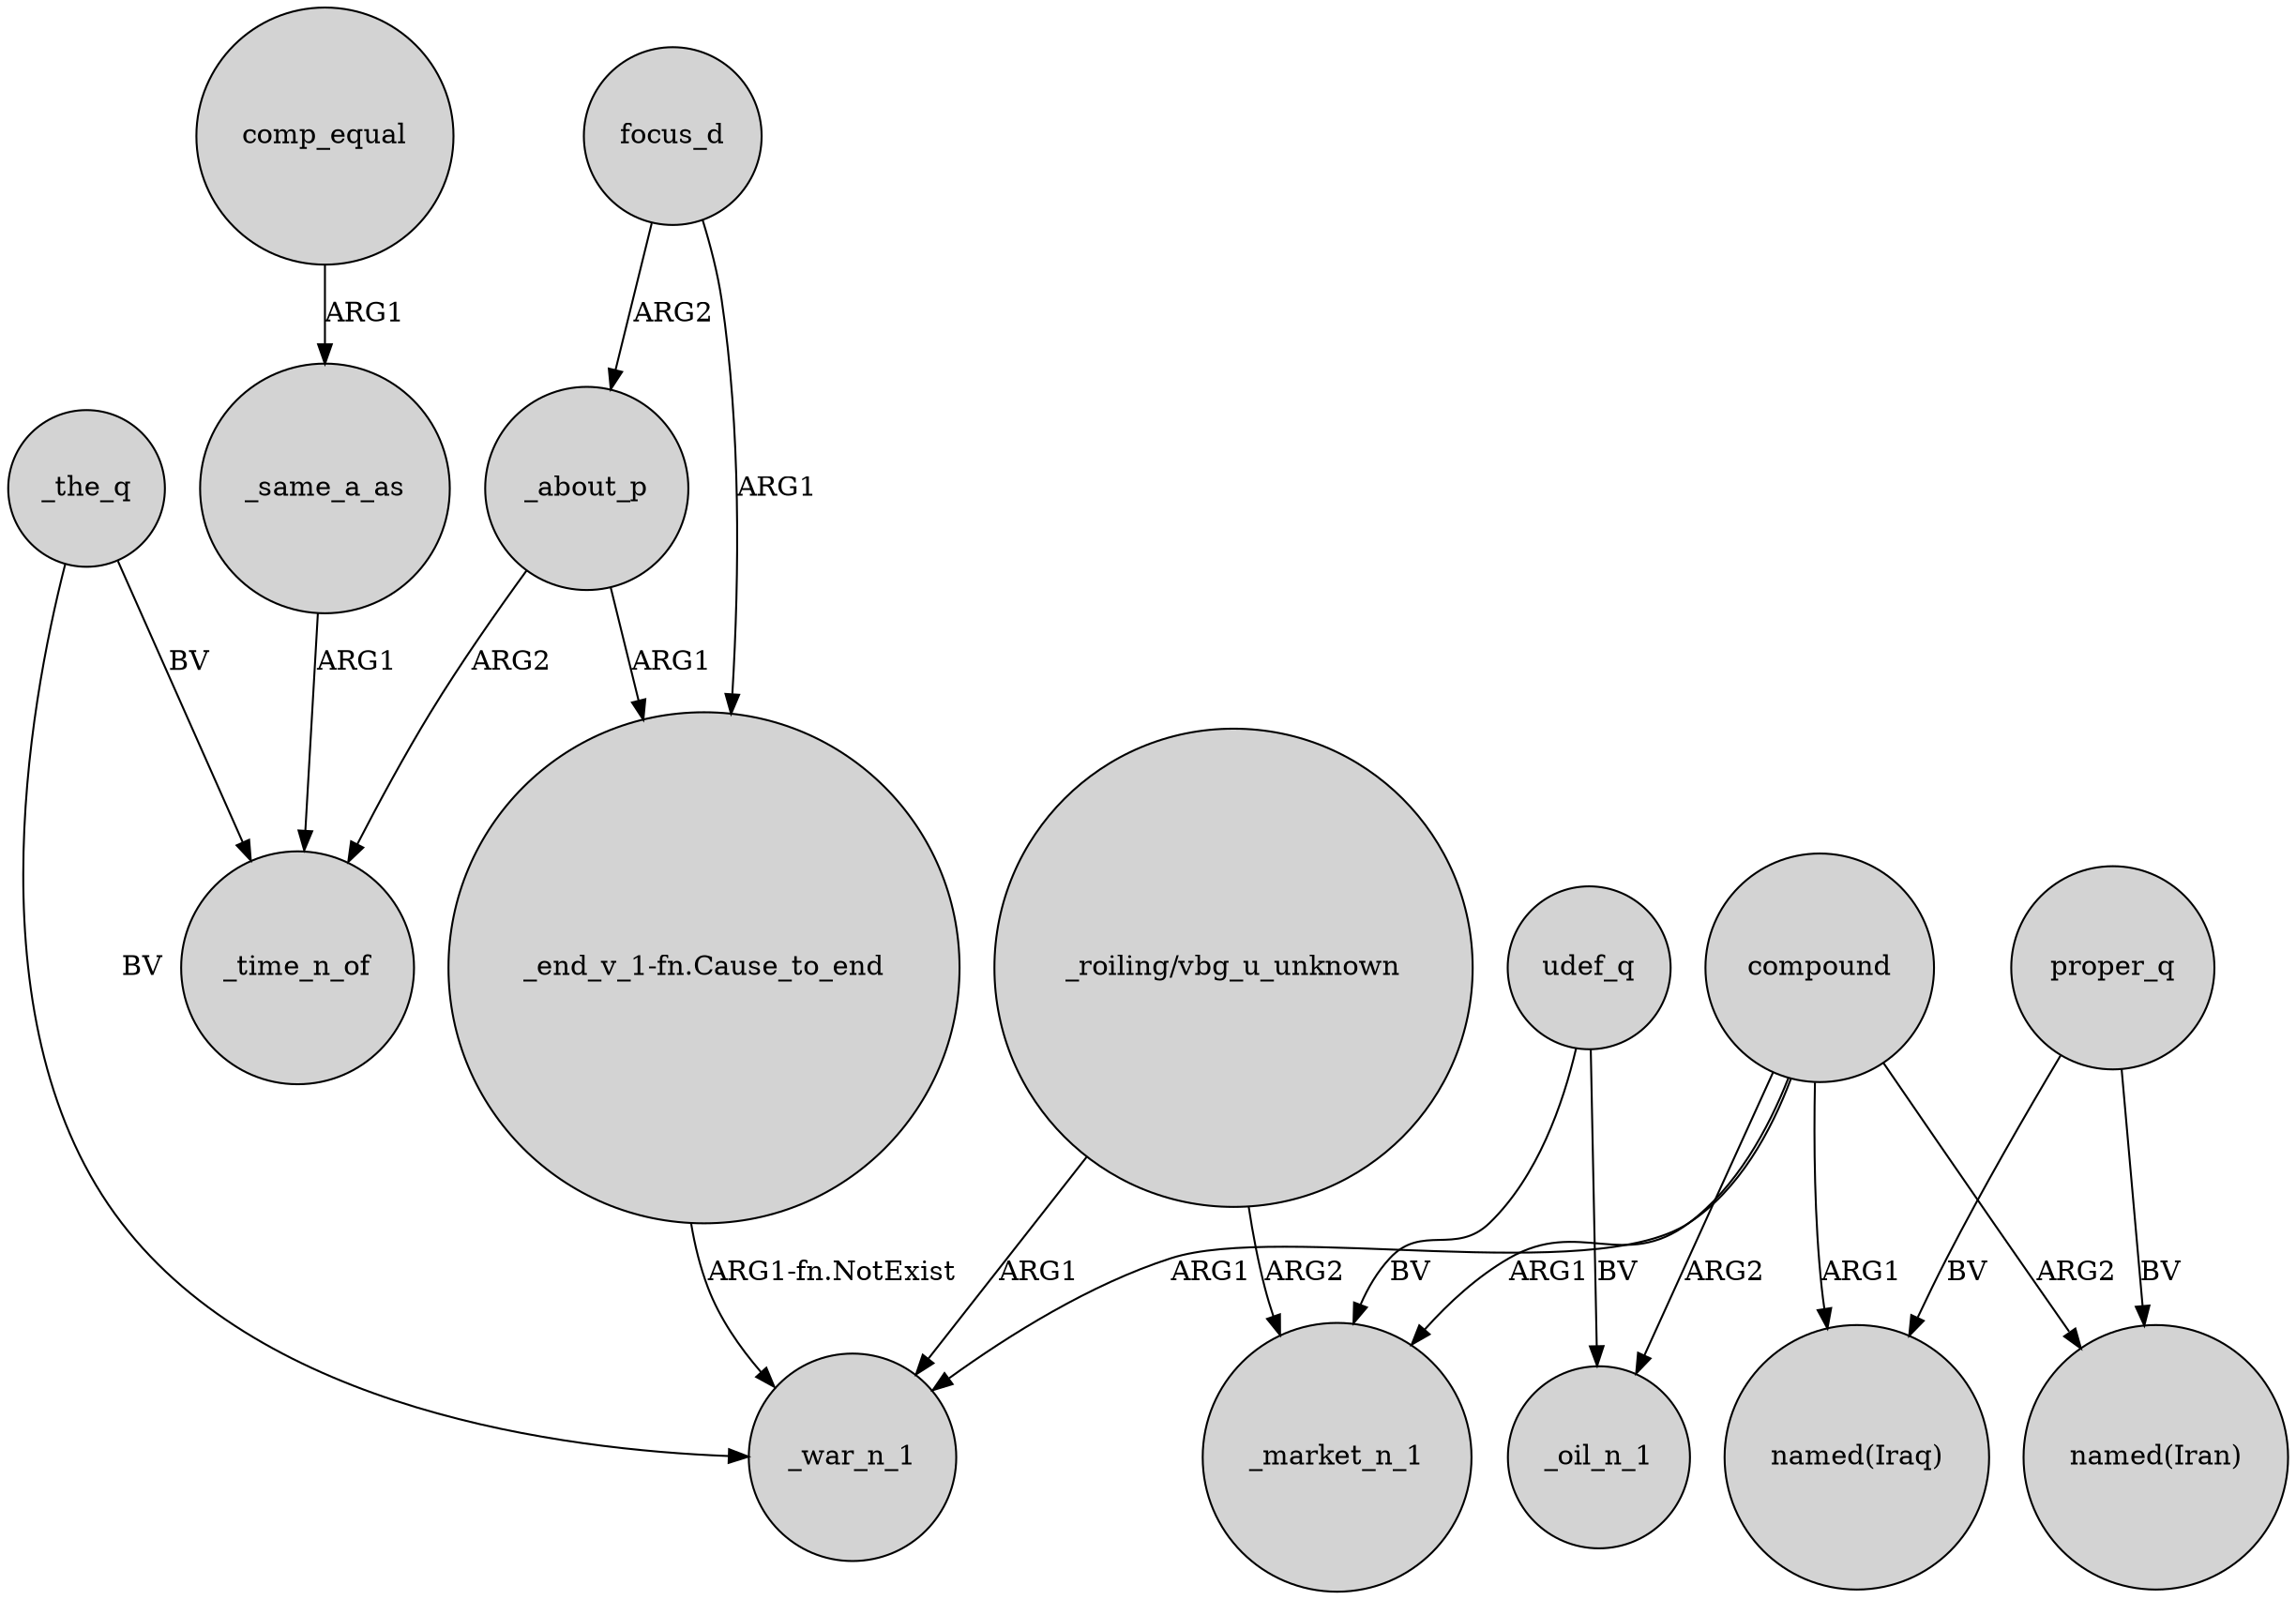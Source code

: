 digraph {
	node [shape=circle style=filled]
	"_roiling/vbg_u_unknown" -> _market_n_1 [label=ARG2]
	focus_d -> _about_p [label=ARG2]
	_about_p -> _time_n_of [label=ARG2]
	_the_q -> _war_n_1 [label=BV]
	_about_p -> "_end_v_1-fn.Cause_to_end" [label=ARG1]
	udef_q -> _market_n_1 [label=BV]
	compound -> _war_n_1 [label=ARG1]
	compound -> _oil_n_1 [label=ARG2]
	proper_q -> "named(Iraq)" [label=BV]
	_the_q -> _time_n_of [label=BV]
	proper_q -> "named(Iran)" [label=BV]
	"_roiling/vbg_u_unknown" -> _war_n_1 [label=ARG1]
	comp_equal -> _same_a_as [label=ARG1]
	"_end_v_1-fn.Cause_to_end" -> _war_n_1 [label="ARG1-fn.NotExist"]
	compound -> "named(Iraq)" [label=ARG1]
	udef_q -> _oil_n_1 [label=BV]
	compound -> "named(Iran)" [label=ARG2]
	compound -> _market_n_1 [label=ARG1]
	focus_d -> "_end_v_1-fn.Cause_to_end" [label=ARG1]
	_same_a_as -> _time_n_of [label=ARG1]
}
